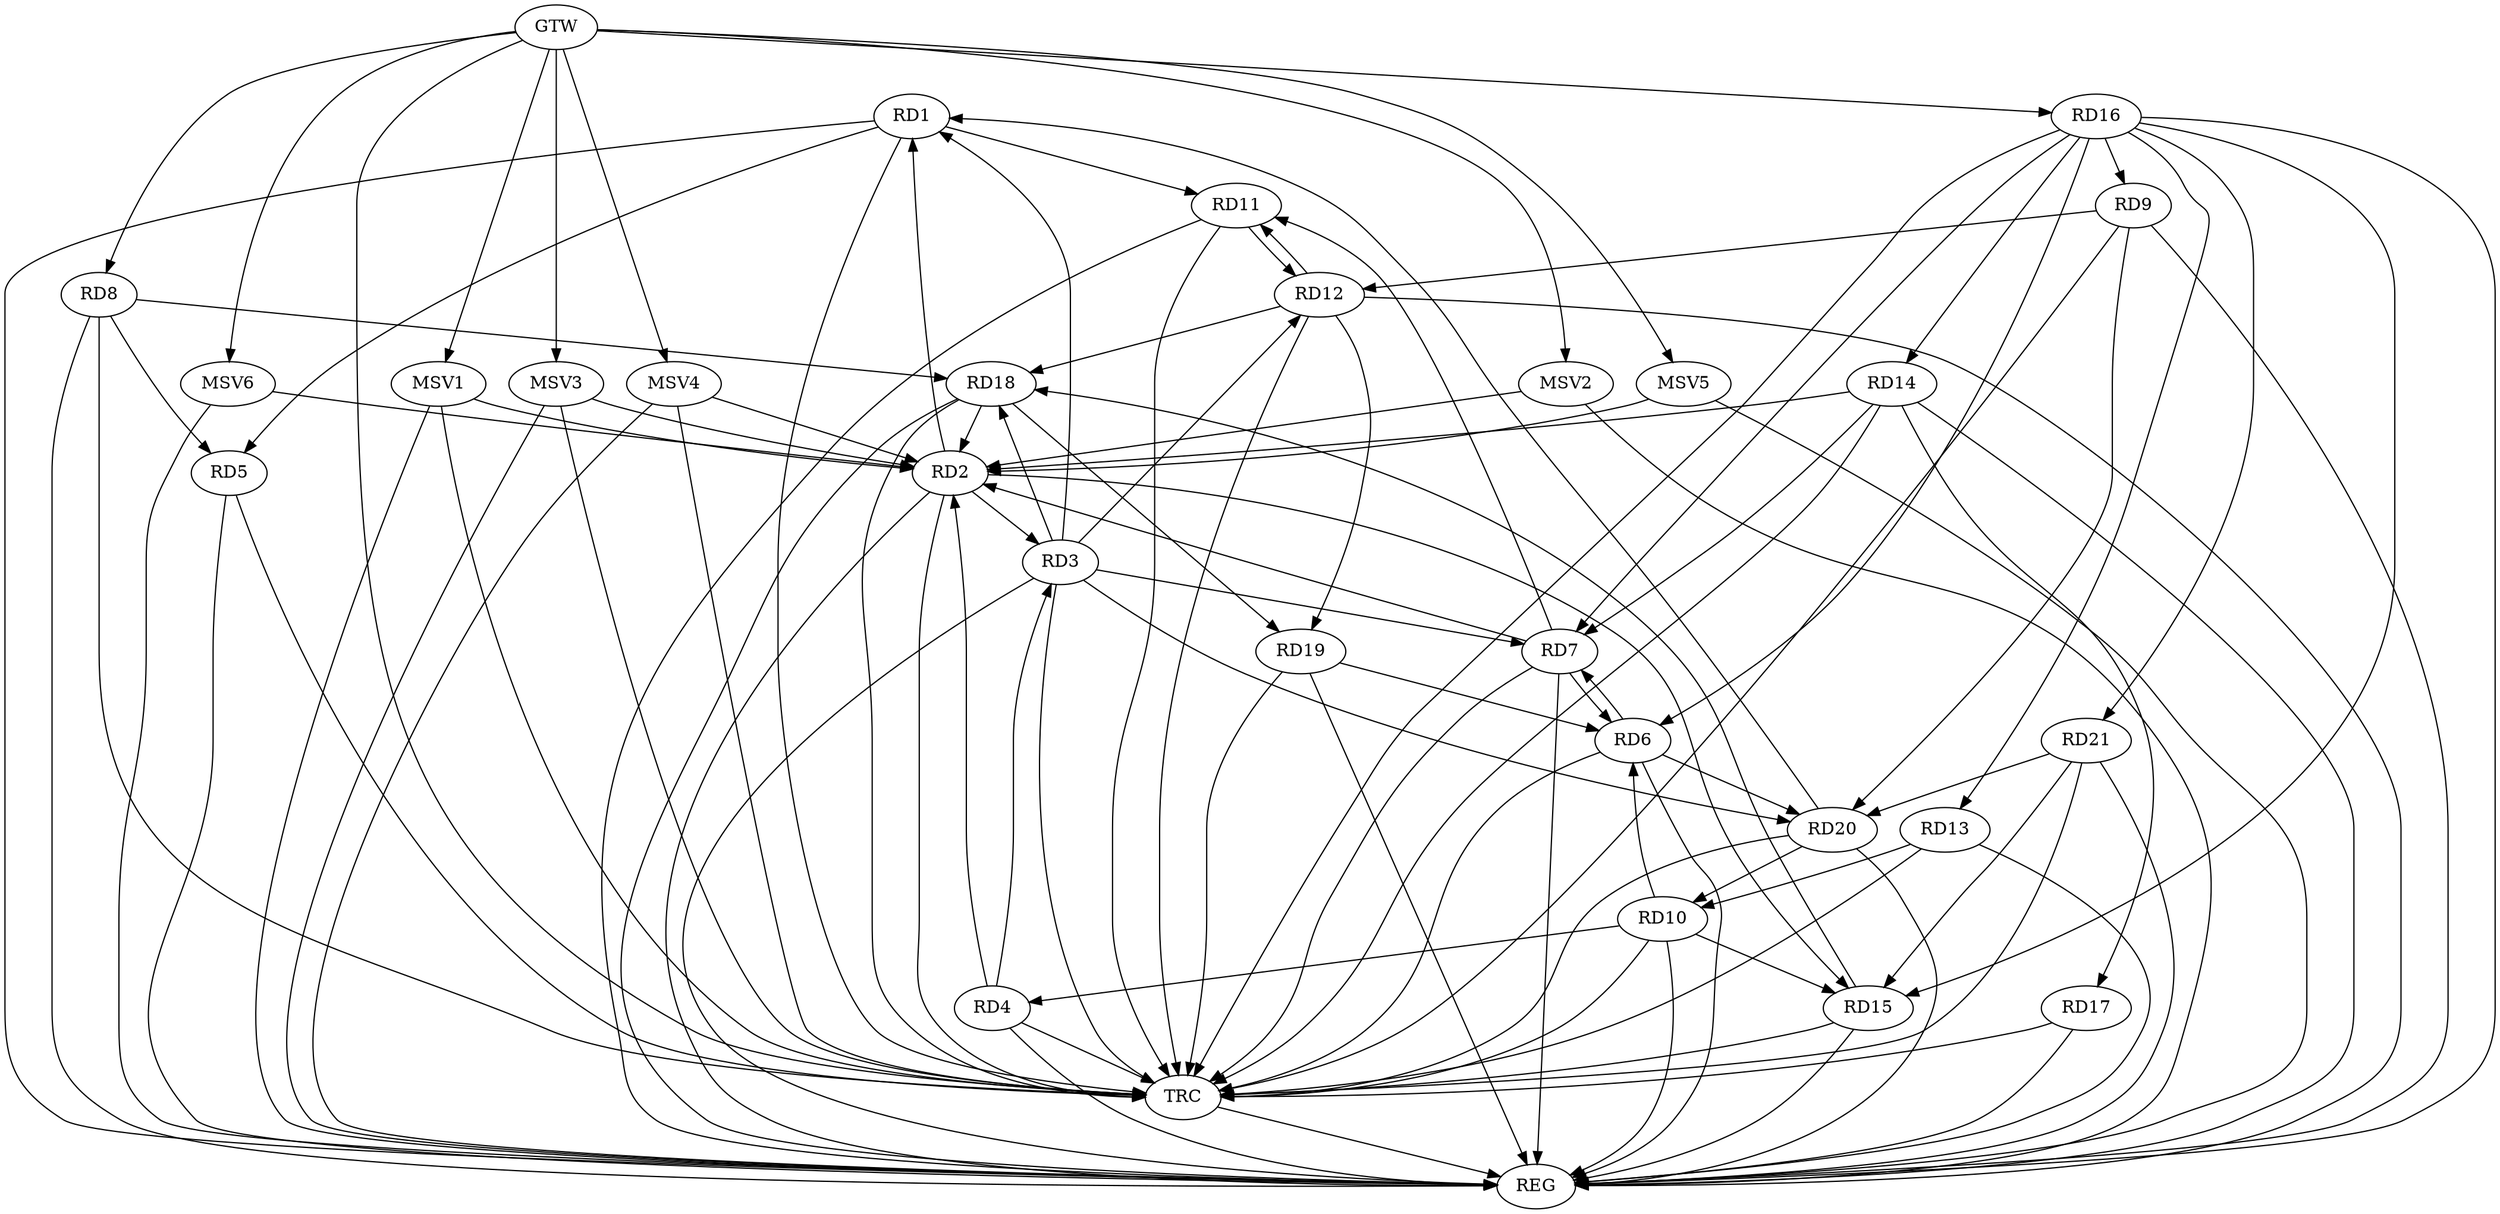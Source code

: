 strict digraph G {
  RD1 [ label="RD1" ];
  RD2 [ label="RD2" ];
  RD3 [ label="RD3" ];
  RD4 [ label="RD4" ];
  RD5 [ label="RD5" ];
  RD6 [ label="RD6" ];
  RD7 [ label="RD7" ];
  RD8 [ label="RD8" ];
  RD9 [ label="RD9" ];
  RD10 [ label="RD10" ];
  RD11 [ label="RD11" ];
  RD12 [ label="RD12" ];
  RD13 [ label="RD13" ];
  RD14 [ label="RD14" ];
  RD15 [ label="RD15" ];
  RD16 [ label="RD16" ];
  RD17 [ label="RD17" ];
  RD18 [ label="RD18" ];
  RD19 [ label="RD19" ];
  RD20 [ label="RD20" ];
  RD21 [ label="RD21" ];
  GTW [ label="GTW" ];
  REG [ label="REG" ];
  TRC [ label="TRC" ];
  MSV1 [ label="MSV1" ];
  MSV2 [ label="MSV2" ];
  MSV3 [ label="MSV3" ];
  MSV4 [ label="MSV4" ];
  MSV5 [ label="MSV5" ];
  MSV6 [ label="MSV6" ];
  RD2 -> RD1;
  RD3 -> RD1;
  RD1 -> RD5;
  RD1 -> RD11;
  RD20 -> RD1;
  RD2 -> RD3;
  RD4 -> RD2;
  RD7 -> RD2;
  RD14 -> RD2;
  RD2 -> RD15;
  RD18 -> RD2;
  RD4 -> RD3;
  RD3 -> RD7;
  RD3 -> RD12;
  RD3 -> RD18;
  RD3 -> RD20;
  RD10 -> RD4;
  RD8 -> RD5;
  RD6 -> RD7;
  RD7 -> RD6;
  RD10 -> RD6;
  RD16 -> RD6;
  RD19 -> RD6;
  RD6 -> RD20;
  RD7 -> RD11;
  RD14 -> RD7;
  RD16 -> RD7;
  RD8 -> RD18;
  RD9 -> RD12;
  RD16 -> RD9;
  RD9 -> RD20;
  RD13 -> RD10;
  RD10 -> RD15;
  RD20 -> RD10;
  RD11 -> RD12;
  RD12 -> RD11;
  RD12 -> RD18;
  RD12 -> RD19;
  RD16 -> RD13;
  RD16 -> RD14;
  RD14 -> RD17;
  RD16 -> RD15;
  RD15 -> RD18;
  RD21 -> RD15;
  RD16 -> RD21;
  RD18 -> RD19;
  RD21 -> RD20;
  GTW -> RD8;
  GTW -> RD16;
  RD1 -> REG;
  RD2 -> REG;
  RD3 -> REG;
  RD4 -> REG;
  RD5 -> REG;
  RD6 -> REG;
  RD7 -> REG;
  RD8 -> REG;
  RD9 -> REG;
  RD10 -> REG;
  RD11 -> REG;
  RD12 -> REG;
  RD13 -> REG;
  RD14 -> REG;
  RD15 -> REG;
  RD16 -> REG;
  RD17 -> REG;
  RD18 -> REG;
  RD19 -> REG;
  RD20 -> REG;
  RD21 -> REG;
  RD1 -> TRC;
  RD2 -> TRC;
  RD3 -> TRC;
  RD4 -> TRC;
  RD5 -> TRC;
  RD6 -> TRC;
  RD7 -> TRC;
  RD8 -> TRC;
  RD9 -> TRC;
  RD10 -> TRC;
  RD11 -> TRC;
  RD12 -> TRC;
  RD13 -> TRC;
  RD14 -> TRC;
  RD15 -> TRC;
  RD16 -> TRC;
  RD17 -> TRC;
  RD18 -> TRC;
  RD19 -> TRC;
  RD20 -> TRC;
  RD21 -> TRC;
  GTW -> TRC;
  TRC -> REG;
  MSV1 -> RD2;
  GTW -> MSV1;
  MSV1 -> REG;
  MSV1 -> TRC;
  MSV2 -> RD2;
  GTW -> MSV2;
  MSV2 -> REG;
  MSV3 -> RD2;
  GTW -> MSV3;
  MSV3 -> REG;
  MSV3 -> TRC;
  MSV4 -> RD2;
  GTW -> MSV4;
  MSV4 -> REG;
  MSV4 -> TRC;
  MSV5 -> RD2;
  GTW -> MSV5;
  MSV5 -> REG;
  MSV6 -> RD2;
  GTW -> MSV6;
  MSV6 -> REG;
}
